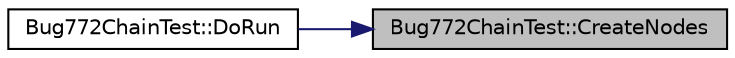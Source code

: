 digraph "Bug772ChainTest::CreateNodes"
{
 // LATEX_PDF_SIZE
  edge [fontname="Helvetica",fontsize="10",labelfontname="Helvetica",labelfontsize="10"];
  node [fontname="Helvetica",fontsize="10",shape=record];
  rankdir="RL";
  Node1 [label="Bug772ChainTest::CreateNodes",height=0.2,width=0.4,color="black", fillcolor="grey75", style="filled", fontcolor="black",tooltip="Create test topology."];
  Node1 -> Node2 [dir="back",color="midnightblue",fontsize="10",style="solid",fontname="Helvetica"];
  Node2 [label="Bug772ChainTest::DoRun",height=0.2,width=0.4,color="black", fillcolor="white", style="filled",URL="$class_bug772_chain_test.html#a28c0cb91d146d6b3fdfb86dc8dc1f5b6",tooltip="Go."];
}
